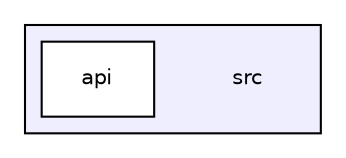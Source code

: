 digraph "src" {
  compound=true
  node [ fontsize="10", fontname="Helvetica"];
  edge [ labelfontsize="10", labelfontname="Helvetica"];
  subgraph clusterdir_68267d1309a1af8e8297ef4c3efbcdba {
    graph [ bgcolor="#eeeeff", pencolor="black", label="" URL="dir_68267d1309a1af8e8297ef4c3efbcdba.html"];
    dir_68267d1309a1af8e8297ef4c3efbcdba [shape=plaintext label="src"];
    dir_da61e3e9a357748887e3ca8d7c5a0c16 [shape=box label="api" color="black" fillcolor="white" style="filled" URL="dir_da61e3e9a357748887e3ca8d7c5a0c16.html"];
  }
}
